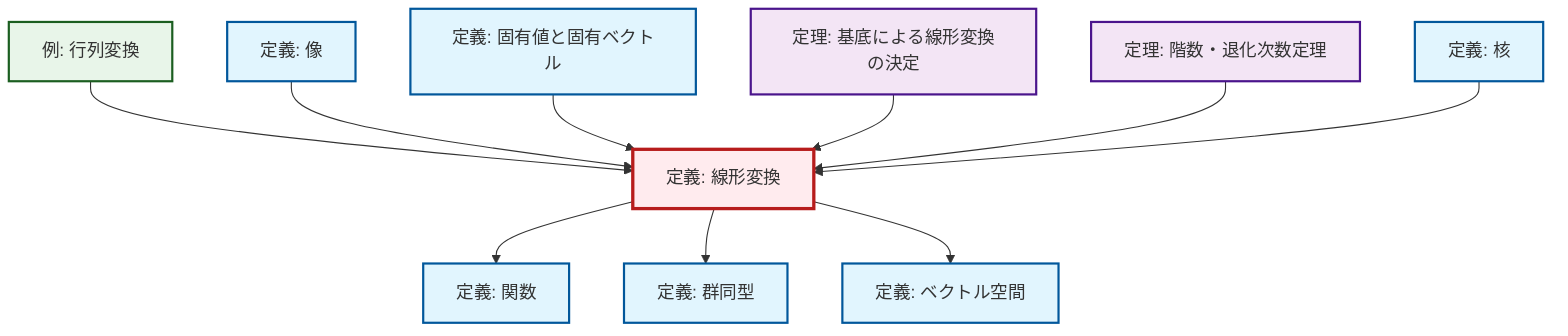 graph TD
    classDef definition fill:#e1f5fe,stroke:#01579b,stroke-width:2px
    classDef theorem fill:#f3e5f5,stroke:#4a148c,stroke-width:2px
    classDef axiom fill:#fff3e0,stroke:#e65100,stroke-width:2px
    classDef example fill:#e8f5e9,stroke:#1b5e20,stroke-width:2px
    classDef current fill:#ffebee,stroke:#b71c1c,stroke-width:3px
    def-kernel["定義: 核"]:::definition
    def-linear-transformation["定義: 線形変換"]:::definition
    def-function["定義: 関数"]:::definition
    def-image["定義: 像"]:::definition
    def-vector-space["定義: ベクトル空間"]:::definition
    thm-rank-nullity["定理: 階数・退化次数定理"]:::theorem
    def-isomorphism["定義: 群同型"]:::definition
    thm-linear-transformation-basis["定理: 基底による線形変換の決定"]:::theorem
    def-eigenvalue-eigenvector["定義: 固有値と固有ベクトル"]:::definition
    ex-matrix-transformation["例: 行列変換"]:::example
    def-linear-transformation --> def-function
    def-linear-transformation --> def-isomorphism
    def-linear-transformation --> def-vector-space
    ex-matrix-transformation --> def-linear-transformation
    def-image --> def-linear-transformation
    def-eigenvalue-eigenvector --> def-linear-transformation
    thm-linear-transformation-basis --> def-linear-transformation
    thm-rank-nullity --> def-linear-transformation
    def-kernel --> def-linear-transformation
    class def-linear-transformation current